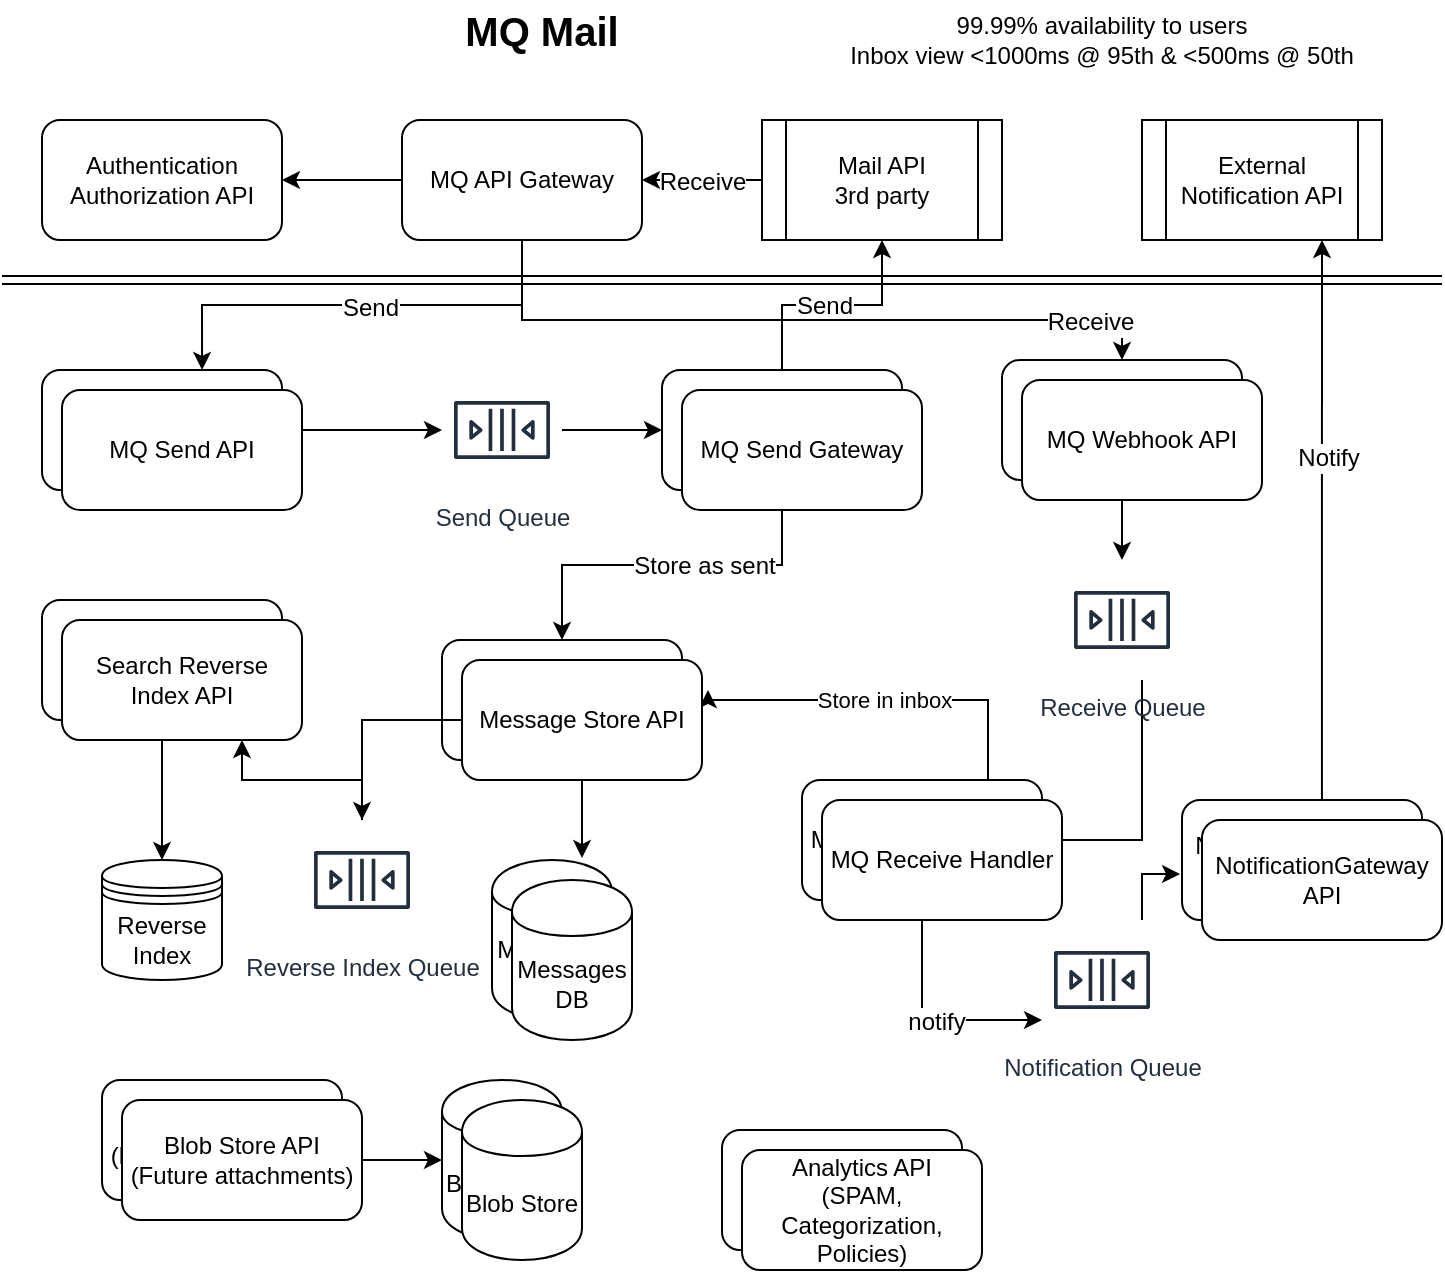 <mxfile version="12.9.5" type="github" pages="4">
  <diagram id="yXM54rgLqPtb9FQqafVF" name="Architecture">
    <mxGraphModel dx="1005" dy="684" grid="1" gridSize="10" guides="1" tooltips="1" connect="1" arrows="1" fold="1" page="1" pageScale="1" pageWidth="850" pageHeight="1100" math="0" shadow="0">
      <root>
        <mxCell id="0" />
        <mxCell id="1" parent="0" />
        <mxCell id="nOzcpYEFuAjv04r3SC6l-1" value="&lt;font style=&quot;font-size: 20px&quot;&gt;&lt;b&gt;MQ Mail&lt;/b&gt;&lt;/font&gt;" style="text;html=1;strokeColor=none;fillColor=none;align=center;verticalAlign=middle;whiteSpace=wrap;rounded=0;" parent="1" vertex="1">
          <mxGeometry x="240" y="20" width="140" height="30" as="geometry" />
        </mxCell>
        <mxCell id="nOzcpYEFuAjv04r3SC6l-2" value="99.99% availability to users&lt;br&gt;Inbox view &amp;lt;1000ms @ 95th &amp;amp; &amp;lt;500ms @ 50th&lt;br&gt;" style="text;html=1;strokeColor=none;fillColor=none;align=center;verticalAlign=middle;whiteSpace=wrap;rounded=0;" parent="1" vertex="1">
          <mxGeometry x="440" y="30" width="300" height="20" as="geometry" />
        </mxCell>
        <mxCell id="nOzcpYEFuAjv04r3SC6l-8" style="edgeStyle=orthogonalEdgeStyle;rounded=0;orthogonalLoop=1;jettySize=auto;html=1;" parent="1" source="nOzcpYEFuAjv04r3SC6l-4" target="nOzcpYEFuAjv04r3SC6l-7" edge="1">
          <mxGeometry relative="1" as="geometry" />
        </mxCell>
        <mxCell id="nOzcpYEFuAjv04r3SC6l-4" value="MQ Send API" style="rounded=1;whiteSpace=wrap;html=1;" parent="1" vertex="1">
          <mxGeometry x="60" y="205" width="120" height="60" as="geometry" />
        </mxCell>
        <mxCell id="7yV_heJMqzwlbNoD4j5j-35" style="edgeStyle=orthogonalEdgeStyle;rounded=0;orthogonalLoop=1;jettySize=auto;html=1;entryX=1;entryY=0.5;entryDx=0;entryDy=0;" parent="1" source="nOzcpYEFuAjv04r3SC6l-5" target="7yV_heJMqzwlbNoD4j5j-1" edge="1">
          <mxGeometry relative="1" as="geometry" />
        </mxCell>
        <mxCell id="7yV_heJMqzwlbNoD4j5j-37" value="Receive" style="text;html=1;align=center;verticalAlign=middle;resizable=0;points=[];labelBackgroundColor=#ffffff;" parent="7yV_heJMqzwlbNoD4j5j-35" vertex="1" connectable="0">
          <mxGeometry y="1" relative="1" as="geometry">
            <mxPoint as="offset" />
          </mxGeometry>
        </mxCell>
        <mxCell id="nOzcpYEFuAjv04r3SC6l-5" value="&lt;div&gt;Mail API&lt;/div&gt;&lt;div&gt;3rd party&lt;br&gt;&lt;/div&gt;" style="shape=process;whiteSpace=wrap;html=1;backgroundOutline=1;" parent="1" vertex="1">
          <mxGeometry x="420" y="80" width="120" height="60" as="geometry" />
        </mxCell>
        <mxCell id="nOzcpYEFuAjv04r3SC6l-12" style="edgeStyle=orthogonalEdgeStyle;rounded=0;orthogonalLoop=1;jettySize=auto;html=1;entryX=0;entryY=0.5;entryDx=0;entryDy=0;" parent="1" source="nOzcpYEFuAjv04r3SC6l-7" target="nOzcpYEFuAjv04r3SC6l-9" edge="1">
          <mxGeometry relative="1" as="geometry" />
        </mxCell>
        <mxCell id="nOzcpYEFuAjv04r3SC6l-7" value="Send Queue" style="outlineConnect=0;fontColor=#232F3E;gradientColor=none;strokeColor=#232F3E;fillColor=#ffffff;dashed=0;verticalLabelPosition=bottom;verticalAlign=top;align=center;html=1;fontSize=12;fontStyle=0;aspect=fixed;shape=mxgraph.aws4.resourceIcon;resIcon=mxgraph.aws4.queue;" parent="1" vertex="1">
          <mxGeometry x="260" y="205" width="60" height="60" as="geometry" />
        </mxCell>
        <mxCell id="nOzcpYEFuAjv04r3SC6l-17" style="edgeStyle=orthogonalEdgeStyle;rounded=0;orthogonalLoop=1;jettySize=auto;html=1;entryX=0.5;entryY=0;entryDx=0;entryDy=0;" parent="1" source="nOzcpYEFuAjv04r3SC6l-9" target="nOzcpYEFuAjv04r3SC6l-16" edge="1">
          <mxGeometry relative="1" as="geometry" />
        </mxCell>
        <mxCell id="nOzcpYEFuAjv04r3SC6l-25" value="Store as sent" style="text;html=1;align=center;verticalAlign=middle;resizable=0;points=[];labelBackgroundColor=#ffffff;" parent="nOzcpYEFuAjv04r3SC6l-17" vertex="1" connectable="0">
          <mxGeometry x="-0.167" relative="1" as="geometry">
            <mxPoint as="offset" />
          </mxGeometry>
        </mxCell>
        <mxCell id="nOzcpYEFuAjv04r3SC6l-20" style="edgeStyle=orthogonalEdgeStyle;rounded=0;orthogonalLoop=1;jettySize=auto;html=1;" parent="1" source="nOzcpYEFuAjv04r3SC6l-9" target="nOzcpYEFuAjv04r3SC6l-5" edge="1">
          <mxGeometry relative="1" as="geometry" />
        </mxCell>
        <mxCell id="nOzcpYEFuAjv04r3SC6l-21" value="Send" style="text;html=1;align=center;verticalAlign=middle;resizable=0;points=[];labelBackgroundColor=#ffffff;" parent="nOzcpYEFuAjv04r3SC6l-20" vertex="1" connectable="0">
          <mxGeometry x="-0.067" relative="1" as="geometry">
            <mxPoint as="offset" />
          </mxGeometry>
        </mxCell>
        <mxCell id="nOzcpYEFuAjv04r3SC6l-9" value="MQ Send Gateway" style="rounded=1;whiteSpace=wrap;html=1;" parent="1" vertex="1">
          <mxGeometry x="370" y="205" width="120" height="60" as="geometry" />
        </mxCell>
        <mxCell id="nOzcpYEFuAjv04r3SC6l-24" style="edgeStyle=orthogonalEdgeStyle;rounded=0;orthogonalLoop=1;jettySize=auto;html=1;" parent="1" source="nOzcpYEFuAjv04r3SC6l-13" target="nOzcpYEFuAjv04r3SC6l-23" edge="1">
          <mxGeometry relative="1" as="geometry" />
        </mxCell>
        <mxCell id="nOzcpYEFuAjv04r3SC6l-13" value="MQ Webhook API" style="rounded=1;whiteSpace=wrap;html=1;" parent="1" vertex="1">
          <mxGeometry x="540" y="200" width="120" height="60" as="geometry" />
        </mxCell>
        <mxCell id="nOzcpYEFuAjv04r3SC6l-16" value="Message Store API" style="rounded=1;whiteSpace=wrap;html=1;" parent="1" vertex="1">
          <mxGeometry x="260" y="340" width="120" height="60" as="geometry" />
        </mxCell>
        <mxCell id="nOzcpYEFuAjv04r3SC6l-36" style="edgeStyle=orthogonalEdgeStyle;rounded=0;orthogonalLoop=1;jettySize=auto;html=1;entryX=0.75;entryY=1;entryDx=0;entryDy=0;exitX=0.583;exitY=0;exitDx=0;exitDy=0;exitPerimeter=0;" parent="1" source="nOzcpYEFuAjv04r3SC6l-18" target="7yV_heJMqzwlbNoD4j5j-21" edge="1">
          <mxGeometry relative="1" as="geometry">
            <mxPoint x="70" y="410" as="targetPoint" />
            <Array as="points" />
          </mxGeometry>
        </mxCell>
        <mxCell id="nOzcpYEFuAjv04r3SC6l-37" value="Notify" style="text;html=1;align=center;verticalAlign=middle;resizable=0;points=[];labelBackgroundColor=#ffffff;" parent="nOzcpYEFuAjv04r3SC6l-36" vertex="1" connectable="0">
          <mxGeometry x="0.221" y="-3" relative="1" as="geometry">
            <mxPoint as="offset" />
          </mxGeometry>
        </mxCell>
        <mxCell id="nOzcpYEFuAjv04r3SC6l-18" value="NotificationGateway API" style="rounded=1;whiteSpace=wrap;html=1;" parent="1" vertex="1">
          <mxGeometry x="630" y="420" width="120" height="60" as="geometry" />
        </mxCell>
        <mxCell id="7yV_heJMqzwlbNoD4j5j-9" style="edgeStyle=orthogonalEdgeStyle;rounded=0;orthogonalLoop=1;jettySize=auto;html=1;entryX=1;entryY=0.5;entryDx=0;entryDy=0;" parent="1" source="nOzcpYEFuAjv04r3SC6l-23" target="nOzcpYEFuAjv04r3SC6l-28" edge="1">
          <mxGeometry relative="1" as="geometry">
            <Array as="points">
              <mxPoint x="610" y="440" />
            </Array>
          </mxGeometry>
        </mxCell>
        <mxCell id="nOzcpYEFuAjv04r3SC6l-23" value="Receive Queue" style="outlineConnect=0;fontColor=#232F3E;gradientColor=none;strokeColor=#232F3E;fillColor=#ffffff;dashed=0;verticalLabelPosition=bottom;verticalAlign=top;align=center;html=1;fontSize=12;fontStyle=0;aspect=fixed;shape=mxgraph.aws4.resourceIcon;resIcon=mxgraph.aws4.queue;" parent="1" vertex="1">
          <mxGeometry x="570" y="300" width="60" height="60" as="geometry" />
        </mxCell>
        <mxCell id="nOzcpYEFuAjv04r3SC6l-26" value="&lt;div&gt;Messages&lt;/div&gt;&lt;div&gt;DB&lt;br&gt;&lt;/div&gt;" style="shape=cylinder;whiteSpace=wrap;html=1;boundedLbl=1;backgroundOutline=1;" parent="1" vertex="1">
          <mxGeometry x="285" y="450" width="60" height="80" as="geometry" />
        </mxCell>
        <mxCell id="nOzcpYEFuAjv04r3SC6l-30" value="Store in inbox" style="edgeStyle=orthogonalEdgeStyle;rounded=0;orthogonalLoop=1;jettySize=auto;html=1;entryX=1;entryY=0.25;entryDx=0;entryDy=0;" parent="1" edge="1">
          <mxGeometry relative="1" as="geometry">
            <Array as="points">
              <mxPoint x="533" y="370" />
              <mxPoint x="393" y="370" />
            </Array>
            <mxPoint x="533" y="410" as="sourcePoint" />
            <mxPoint x="393" y="365" as="targetPoint" />
          </mxGeometry>
        </mxCell>
        <mxCell id="7yV_heJMqzwlbNoD4j5j-12" style="edgeStyle=orthogonalEdgeStyle;rounded=0;orthogonalLoop=1;jettySize=auto;html=1;" parent="1" source="nOzcpYEFuAjv04r3SC6l-28" target="nOzcpYEFuAjv04r3SC6l-32" edge="1">
          <mxGeometry relative="1" as="geometry">
            <mxPoint x="510" y="530" as="targetPoint" />
            <Array as="points">
              <mxPoint x="500" y="530" />
            </Array>
          </mxGeometry>
        </mxCell>
        <mxCell id="7yV_heJMqzwlbNoD4j5j-13" value="notify" style="text;html=1;align=center;verticalAlign=middle;resizable=0;points=[];labelBackgroundColor=#ffffff;" parent="7yV_heJMqzwlbNoD4j5j-12" vertex="1" connectable="0">
          <mxGeometry x="0.12" y="-1" relative="1" as="geometry">
            <mxPoint as="offset" />
          </mxGeometry>
        </mxCell>
        <mxCell id="nOzcpYEFuAjv04r3SC6l-28" value="MQ Receive Handler" style="rounded=1;whiteSpace=wrap;html=1;" parent="1" vertex="1">
          <mxGeometry x="440" y="410" width="120" height="60" as="geometry" />
        </mxCell>
        <mxCell id="7yV_heJMqzwlbNoD4j5j-26" style="edgeStyle=orthogonalEdgeStyle;rounded=0;orthogonalLoop=1;jettySize=auto;html=1;entryX=-0.008;entryY=0.617;entryDx=0;entryDy=0;entryPerimeter=0;" parent="1" source="nOzcpYEFuAjv04r3SC6l-32" target="nOzcpYEFuAjv04r3SC6l-18" edge="1">
          <mxGeometry relative="1" as="geometry">
            <Array as="points">
              <mxPoint x="610" y="457" />
            </Array>
          </mxGeometry>
        </mxCell>
        <mxCell id="nOzcpYEFuAjv04r3SC6l-32" value="Notification Queue" style="outlineConnect=0;fontColor=#232F3E;gradientColor=none;strokeColor=#232F3E;fillColor=#ffffff;dashed=0;verticalLabelPosition=bottom;verticalAlign=top;align=center;html=1;fontSize=12;fontStyle=0;aspect=fixed;shape=mxgraph.aws4.resourceIcon;resIcon=mxgraph.aws4.queue;" parent="1" vertex="1">
          <mxGeometry x="560" y="480" width="60" height="60" as="geometry" />
        </mxCell>
        <mxCell id="7yV_heJMqzwlbNoD4j5j-5" style="edgeStyle=orthogonalEdgeStyle;rounded=0;orthogonalLoop=1;jettySize=auto;html=1;entryX=1;entryY=0.5;entryDx=0;entryDy=0;" parent="1" source="7yV_heJMqzwlbNoD4j5j-1" target="7yV_heJMqzwlbNoD4j5j-4" edge="1">
          <mxGeometry relative="1" as="geometry" />
        </mxCell>
        <mxCell id="7yV_heJMqzwlbNoD4j5j-6" style="edgeStyle=orthogonalEdgeStyle;rounded=0;orthogonalLoop=1;jettySize=auto;html=1;entryX=0.667;entryY=0;entryDx=0;entryDy=0;entryPerimeter=0;exitX=0.5;exitY=1;exitDx=0;exitDy=0;" parent="1" source="7yV_heJMqzwlbNoD4j5j-1" target="nOzcpYEFuAjv04r3SC6l-4" edge="1">
          <mxGeometry relative="1" as="geometry" />
        </mxCell>
        <mxCell id="7yV_heJMqzwlbNoD4j5j-7" value="Send" style="text;html=1;align=center;verticalAlign=middle;resizable=0;points=[];labelBackgroundColor=#ffffff;" parent="7yV_heJMqzwlbNoD4j5j-6" vertex="1" connectable="0">
          <mxGeometry x="-0.033" y="1" relative="1" as="geometry">
            <mxPoint as="offset" />
          </mxGeometry>
        </mxCell>
        <mxCell id="7yV_heJMqzwlbNoD4j5j-38" style="edgeStyle=orthogonalEdgeStyle;rounded=0;orthogonalLoop=1;jettySize=auto;html=1;entryX=0.5;entryY=0;entryDx=0;entryDy=0;" parent="1" source="7yV_heJMqzwlbNoD4j5j-1" target="nOzcpYEFuAjv04r3SC6l-13" edge="1">
          <mxGeometry relative="1" as="geometry">
            <Array as="points">
              <mxPoint x="300" y="180" />
              <mxPoint x="600" y="180" />
            </Array>
          </mxGeometry>
        </mxCell>
        <mxCell id="7yV_heJMqzwlbNoD4j5j-39" value="Receive" style="text;html=1;align=center;verticalAlign=middle;resizable=0;points=[];labelBackgroundColor=#ffffff;" parent="7yV_heJMqzwlbNoD4j5j-38" vertex="1" connectable="0">
          <mxGeometry x="0.8" y="-1" relative="1" as="geometry">
            <mxPoint as="offset" />
          </mxGeometry>
        </mxCell>
        <mxCell id="7yV_heJMqzwlbNoD4j5j-1" value="MQ API Gateway" style="rounded=1;whiteSpace=wrap;html=1;" parent="1" vertex="1">
          <mxGeometry x="240" y="80" width="120" height="60" as="geometry" />
        </mxCell>
        <mxCell id="7yV_heJMqzwlbNoD4j5j-3" value="" style="shape=link;html=1;" parent="1" edge="1">
          <mxGeometry width="50" height="50" relative="1" as="geometry">
            <mxPoint x="40" y="160" as="sourcePoint" />
            <mxPoint x="760" y="160" as="targetPoint" />
          </mxGeometry>
        </mxCell>
        <mxCell id="7yV_heJMqzwlbNoD4j5j-4" value="&lt;div&gt;Authentication&lt;/div&gt;&lt;div&gt;Authorization API&lt;br&gt;&lt;/div&gt;" style="rounded=1;whiteSpace=wrap;html=1;" parent="1" vertex="1">
          <mxGeometry x="60" y="80" width="120" height="60" as="geometry" />
        </mxCell>
        <mxCell id="7yV_heJMqzwlbNoD4j5j-14" value="MQ Send API" style="rounded=1;whiteSpace=wrap;html=1;" parent="1" vertex="1">
          <mxGeometry x="70" y="215" width="120" height="60" as="geometry" />
        </mxCell>
        <mxCell id="7yV_heJMqzwlbNoD4j5j-15" value="MQ Send Gateway" style="rounded=1;whiteSpace=wrap;html=1;" parent="1" vertex="1">
          <mxGeometry x="380" y="215" width="120" height="60" as="geometry" />
        </mxCell>
        <mxCell id="7yV_heJMqzwlbNoD4j5j-16" value="MQ Webhook API" style="rounded=1;whiteSpace=wrap;html=1;" parent="1" vertex="1">
          <mxGeometry x="550" y="210" width="120" height="60" as="geometry" />
        </mxCell>
        <mxCell id="7yV_heJMqzwlbNoD4j5j-27" style="edgeStyle=orthogonalEdgeStyle;rounded=0;orthogonalLoop=1;jettySize=auto;html=1;entryX=0.75;entryY=-0.012;entryDx=0;entryDy=0;entryPerimeter=0;" parent="1" source="7yV_heJMqzwlbNoD4j5j-17" target="nOzcpYEFuAjv04r3SC6l-26" edge="1">
          <mxGeometry relative="1" as="geometry" />
        </mxCell>
        <mxCell id="7yV_heJMqzwlbNoD4j5j-32" style="edgeStyle=orthogonalEdgeStyle;rounded=0;orthogonalLoop=1;jettySize=auto;html=1;" parent="1" source="7yV_heJMqzwlbNoD4j5j-17" target="7yV_heJMqzwlbNoD4j5j-30" edge="1">
          <mxGeometry relative="1" as="geometry" />
        </mxCell>
        <mxCell id="7yV_heJMqzwlbNoD4j5j-17" value="Message Store API" style="rounded=1;whiteSpace=wrap;html=1;" parent="1" vertex="1">
          <mxGeometry x="270" y="350" width="120" height="60" as="geometry" />
        </mxCell>
        <mxCell id="7yV_heJMqzwlbNoD4j5j-18" value="MQ Receive Handler" style="rounded=1;whiteSpace=wrap;html=1;" parent="1" vertex="1">
          <mxGeometry x="450" y="420" width="120" height="60" as="geometry" />
        </mxCell>
        <mxCell id="7yV_heJMqzwlbNoD4j5j-19" value="NotificationGateway API" style="rounded=1;whiteSpace=wrap;html=1;" parent="1" vertex="1">
          <mxGeometry x="640" y="430" width="120" height="60" as="geometry" />
        </mxCell>
        <mxCell id="7yV_heJMqzwlbNoD4j5j-20" value="&lt;div&gt;Messages&lt;/div&gt;&lt;div&gt;DB&lt;br&gt;&lt;/div&gt;" style="shape=cylinder;whiteSpace=wrap;html=1;boundedLbl=1;backgroundOutline=1;" parent="1" vertex="1">
          <mxGeometry x="295" y="460" width="60" height="80" as="geometry" />
        </mxCell>
        <mxCell id="7yV_heJMqzwlbNoD4j5j-21" value="External Notification API" style="shape=process;whiteSpace=wrap;html=1;backgroundOutline=1;" parent="1" vertex="1">
          <mxGeometry x="610" y="80" width="120" height="60" as="geometry" />
        </mxCell>
        <mxCell id="7yV_heJMqzwlbNoD4j5j-29" style="edgeStyle=orthogonalEdgeStyle;rounded=0;orthogonalLoop=1;jettySize=auto;html=1;entryX=0.5;entryY=0;entryDx=0;entryDy=0;" parent="1" source="7yV_heJMqzwlbNoD4j5j-25" target="7yV_heJMqzwlbNoD4j5j-28" edge="1">
          <mxGeometry relative="1" as="geometry" />
        </mxCell>
        <mxCell id="7yV_heJMqzwlbNoD4j5j-25" value="Message Reverse Index API" style="rounded=1;whiteSpace=wrap;html=1;" parent="1" vertex="1">
          <mxGeometry x="60" y="320" width="120" height="60" as="geometry" />
        </mxCell>
        <mxCell id="7yV_heJMqzwlbNoD4j5j-28" value="Reverse Index" style="shape=datastore;whiteSpace=wrap;html=1;" parent="1" vertex="1">
          <mxGeometry x="90" y="450" width="60" height="60" as="geometry" />
        </mxCell>
        <mxCell id="7yV_heJMqzwlbNoD4j5j-34" style="edgeStyle=orthogonalEdgeStyle;rounded=0;orthogonalLoop=1;jettySize=auto;html=1;entryX=0.75;entryY=1;entryDx=0;entryDy=0;" parent="1" source="7yV_heJMqzwlbNoD4j5j-30" target="7yV_heJMqzwlbNoD4j5j-33" edge="1">
          <mxGeometry relative="1" as="geometry" />
        </mxCell>
        <mxCell id="7yV_heJMqzwlbNoD4j5j-30" value="Reverse Index Queue" style="outlineConnect=0;fontColor=#232F3E;gradientColor=none;strokeColor=#232F3E;fillColor=#ffffff;dashed=0;verticalLabelPosition=bottom;verticalAlign=top;align=center;html=1;fontSize=12;fontStyle=0;aspect=fixed;shape=mxgraph.aws4.resourceIcon;resIcon=mxgraph.aws4.queue;" parent="1" vertex="1">
          <mxGeometry x="190" y="430" width="60" height="60" as="geometry" />
        </mxCell>
        <mxCell id="7yV_heJMqzwlbNoD4j5j-33" value="Search Reverse Index API" style="rounded=1;whiteSpace=wrap;html=1;" parent="1" vertex="1">
          <mxGeometry x="70" y="330" width="120" height="60" as="geometry" />
        </mxCell>
        <mxCell id="eLAOrMO5jHREG8Rj_97V-1" value="Blob Store API&lt;br&gt;(Future attachments)" style="rounded=1;whiteSpace=wrap;html=1;" parent="1" vertex="1">
          <mxGeometry x="90" y="560" width="120" height="60" as="geometry" />
        </mxCell>
        <mxCell id="eLAOrMO5jHREG8Rj_97V-2" value="Blob Store" style="shape=cylinder;whiteSpace=wrap;html=1;boundedLbl=1;backgroundOutline=1;" parent="1" vertex="1">
          <mxGeometry x="260" y="560" width="60" height="80" as="geometry" />
        </mxCell>
        <mxCell id="eLAOrMO5jHREG8Rj_97V-5" style="edgeStyle=orthogonalEdgeStyle;rounded=0;orthogonalLoop=1;jettySize=auto;html=1;" parent="1" source="eLAOrMO5jHREG8Rj_97V-3" target="eLAOrMO5jHREG8Rj_97V-2" edge="1">
          <mxGeometry relative="1" as="geometry" />
        </mxCell>
        <mxCell id="eLAOrMO5jHREG8Rj_97V-3" value="Blob Store API&lt;br&gt;(Future attachments)" style="rounded=1;whiteSpace=wrap;html=1;" parent="1" vertex="1">
          <mxGeometry x="100" y="570" width="120" height="60" as="geometry" />
        </mxCell>
        <mxCell id="eLAOrMO5jHREG8Rj_97V-4" value="Blob Store" style="shape=cylinder;whiteSpace=wrap;html=1;boundedLbl=1;backgroundOutline=1;" parent="1" vertex="1">
          <mxGeometry x="270" y="570" width="60" height="80" as="geometry" />
        </mxCell>
        <mxCell id="-ssAbCqZ2ElizhabSbdL-2" value="&lt;div&gt;Analytics API&lt;/div&gt;&lt;div&gt;(Future enhancements)&lt;br&gt;&lt;/div&gt;" style="rounded=1;whiteSpace=wrap;html=1;" parent="1" vertex="1">
          <mxGeometry x="400" y="585" width="120" height="60" as="geometry" />
        </mxCell>
        <mxCell id="-ssAbCqZ2ElizhabSbdL-3" value="&lt;div&gt;Analytics API&lt;/div&gt;&lt;div&gt;(SPAM, Categorization, Policies)&lt;br&gt;&lt;/div&gt;" style="rounded=1;whiteSpace=wrap;html=1;" parent="1" vertex="1">
          <mxGeometry x="410" y="595" width="120" height="60" as="geometry" />
        </mxCell>
      </root>
    </mxGraphModel>
  </diagram>
  <diagram id="gKucidJfPwkW_zegjTYC" name="Database">
    <mxGraphModel dx="1005" dy="684" grid="1" gridSize="10" guides="1" tooltips="1" connect="1" arrows="1" fold="1" page="1" pageScale="1" pageWidth="850" pageHeight="1100" math="0" shadow="0">
      <root>
        <mxCell id="OkEBHj06dpLLMknfeyw1-0" />
        <mxCell id="OkEBHj06dpLLMknfeyw1-1" parent="OkEBHj06dpLLMknfeyw1-0" />
        <mxCell id="xOxyOyOnQ2RIrZKTn9IS-0" value="&lt;h1&gt;Users&lt;br&gt;&lt;/h1&gt;&lt;p&gt;- id (PK)&lt;br&gt;- email&lt;br&gt;- password&lt;br&gt;- created_time&lt;br&gt;- updated_time&lt;br&gt;&lt;/p&gt;" style="text;html=1;strokeColor=none;fillColor=none;spacing=5;spacingTop=-20;whiteSpace=wrap;overflow=hidden;rounded=0;" parent="OkEBHj06dpLLMknfeyw1-1" vertex="1">
          <mxGeometry x="90" y="60" width="190" height="120" as="geometry" />
        </mxCell>
        <mxCell id="xOxyOyOnQ2RIrZKTn9IS-1" value="&lt;div align=&quot;left&quot;&gt;Assuming password is encrypted with strong encryption with salt&lt;/div&gt;" style="shape=note;strokeWidth=2;fontSize=14;size=20;whiteSpace=wrap;html=1;fillColor=#fff2cc;strokeColor=#d6b656;fontColor=#666600;align=left;" parent="OkEBHj06dpLLMknfeyw1-1" vertex="1">
          <mxGeometry x="270" y="80" width="180" height="80" as="geometry" />
        </mxCell>
        <mxCell id="xOxyOyOnQ2RIrZKTn9IS-2" value="&lt;h1&gt;Emails&lt;br&gt;&lt;/h1&gt;&lt;p&gt;- id (PK)&lt;br&gt;- external_id (Unique)&lt;br&gt;- user_id&lt;br&gt;- flags (READ|DRAFT|SENT|DELETED, etc)&lt;br&gt;- to&lt;br&gt;- from&lt;br&gt;- subject&lt;br&gt;- message&lt;br&gt;- created_time&lt;br&gt;- updated_time&lt;br&gt;&lt;/p&gt;" style="text;html=1;strokeColor=none;fillColor=none;spacing=5;spacingTop=-20;whiteSpace=wrap;overflow=hidden;rounded=0;" parent="OkEBHj06dpLLMknfeyw1-1" vertex="1">
          <mxGeometry x="90" y="210" width="260" height="220" as="geometry" />
        </mxCell>
        <mxCell id="xOxyOyOnQ2RIrZKTn9IS-3" value="&lt;div align=&quot;left&quot;&gt;The external_id would use 3rd party identifier for eliminating duplicate messages and flags would provide state management and efficient query access&lt;br&gt;We may also create signature of message to identify duplicate/similar messages.&lt;br&gt;&lt;/div&gt;" style="shape=note;strokeWidth=2;fontSize=14;size=20;whiteSpace=wrap;html=1;fillColor=#fff2cc;strokeColor=#d6b656;fontColor=#666600;align=left;" parent="OkEBHj06dpLLMknfeyw1-1" vertex="1">
          <mxGeometry x="360" y="210" width="290" height="140" as="geometry" />
        </mxCell>
        <mxCell id="8OVAut1-e0P_HhH9-YBp-0" value="&lt;h1&gt;Attachments&lt;br&gt;&lt;/h1&gt;&lt;p&gt;- id (PK)&lt;br&gt;- email_id&lt;br&gt;- content_type&lt;br&gt;- content_length&lt;br&gt;- blob&lt;br&gt;- created_time&lt;br&gt;- updated_time&lt;br&gt;&lt;/p&gt;" style="text;html=1;strokeColor=none;fillColor=none;spacing=5;spacingTop=-20;whiteSpace=wrap;overflow=hidden;rounded=0;" parent="OkEBHj06dpLLMknfeyw1-1" vertex="1">
          <mxGeometry x="90" y="420" width="260" height="170" as="geometry" />
        </mxCell>
        <mxCell id="8OVAut1-e0P_HhH9-YBp-1" value="Attachments would have one-to-many relationships with emails" style="shape=note;strokeWidth=2;fontSize=14;size=20;whiteSpace=wrap;html=1;fillColor=#fff2cc;strokeColor=#d6b656;fontColor=#666600;align=left;" parent="OkEBHj06dpLLMknfeyw1-1" vertex="1">
          <mxGeometry x="360" y="430" width="180" height="80" as="geometry" />
        </mxCell>
        <mxCell id="8OVAut1-e0P_HhH9-YBp-2" value="&lt;h1&gt;Database Scalability&lt;br&gt;&lt;/h1&gt;&lt;p&gt;- sharding by user_id&lt;br&gt;- read replicas for quick inbox access&lt;br&gt;&lt;br&gt;&lt;/p&gt;" style="text;html=1;strokeColor=none;fillColor=none;spacing=5;spacingTop=-20;whiteSpace=wrap;overflow=hidden;rounded=0;" parent="OkEBHj06dpLLMknfeyw1-1" vertex="1">
          <mxGeometry x="80" y="590" width="260" height="90" as="geometry" />
        </mxCell>
        <mxCell id="8OVAut1-e0P_HhH9-YBp-3" value="&lt;h1&gt;Search&lt;br&gt;&lt;/h1&gt;&lt;p&gt;- Search would use reverse index APIs for scalability&lt;br&gt;&lt;br&gt;&lt;/p&gt;" style="text;html=1;strokeColor=none;fillColor=none;spacing=5;spacingTop=-20;whiteSpace=wrap;overflow=hidden;rounded=0;" parent="OkEBHj06dpLLMknfeyw1-1" vertex="1">
          <mxGeometry x="400" y="590" width="260" height="90" as="geometry" />
        </mxCell>
      </root>
    </mxGraphModel>
  </diagram>
  <diagram id="zrMSfRwTqs7Us2sOPMro" name="API">
    <mxGraphModel dx="1005" dy="684" grid="1" gridSize="10" guides="1" tooltips="1" connect="1" arrows="1" fold="1" page="1" pageScale="1" pageWidth="850" pageHeight="1100" math="0" shadow="0">
      <root>
        <mxCell id="I3gKFV07H3BZrqv17RV0-0" />
        <mxCell id="I3gKFV07H3BZrqv17RV0-1" parent="I3gKFV07H3BZrqv17RV0-0" />
        <mxCell id="tg-wiOb_eR5SrmGJfxJq-0" value="&lt;h1&gt;User Management API&lt;br&gt;&lt;/h1&gt;&lt;p&gt;- Create user: POST /users&lt;br&gt;- Edit user: PUT /users/{id}&lt;br&gt;- Delete user: DELETE /users/{id}&lt;br&gt;- Password change/suspend/etc&lt;br&gt;&lt;/p&gt;" style="text;html=1;strokeColor=none;fillColor=none;spacing=5;spacingTop=-20;whiteSpace=wrap;overflow=hidden;rounded=0;" parent="I3gKFV07H3BZrqv17RV0-1" vertex="1">
          <mxGeometry x="80" y="60" width="270" height="120" as="geometry" />
        </mxCell>
        <mxCell id="tg-wiOb_eR5SrmGJfxJq-1" value="&lt;h1&gt;Authentication API&lt;br&gt;&lt;/h1&gt;&lt;p&gt;- Login: POST /login&lt;br&gt;- Logout: DELETE /login&lt;br&gt;&lt;br&gt;&lt;/p&gt;" style="text;html=1;strokeColor=none;fillColor=none;spacing=5;spacingTop=-20;whiteSpace=wrap;overflow=hidden;rounded=0;" parent="I3gKFV07H3BZrqv17RV0-1" vertex="1">
          <mxGeometry x="400" y="60" width="270" height="90" as="geometry" />
        </mxCell>
        <mxCell id="tg-wiOb_eR5SrmGJfxJq-2" value="&lt;h1&gt;Messages API&lt;br&gt;&lt;/h1&gt;&lt;p&gt;- Send Message: POST /messages&lt;br&gt;- Read Messages (inbox): GET /messages&lt;br&gt;&amp;nbsp;&amp;nbsp; (It may take other params for filtering such as flag, search, from, etc)&lt;br&gt;&amp;nbsp;- Head API to check for new emails: HEAD /messages&lt;br&gt;- Delete Message: DELETE /messages/{id}&lt;br&gt;- Mark message as read: PUT /messages/{id}/READ&lt;br&gt;- Attachments: GET /messages/{id}/attachments&lt;br&gt;(Note for scalability, attachments will have separate API)&lt;br&gt;&lt;/p&gt;" style="text;html=1;strokeColor=none;fillColor=none;spacing=5;spacingTop=-20;whiteSpace=wrap;overflow=hidden;rounded=0;" parent="I3gKFV07H3BZrqv17RV0-1" vertex="1">
          <mxGeometry x="80" y="190" width="270" height="240" as="geometry" />
        </mxCell>
        <mxCell id="tg-wiOb_eR5SrmGJfxJq-3" value="&lt;h1&gt;Authorization/Policy API&lt;br&gt;&lt;/h1&gt;&lt;p&gt;- Define roles/policies for usage (data size, bandwidth, max limit for send/receive)&lt;br&gt;&lt;/p&gt;" style="text;html=1;strokeColor=none;fillColor=none;spacing=5;spacingTop=-20;whiteSpace=wrap;overflow=hidden;rounded=0;" parent="I3gKFV07H3BZrqv17RV0-1" vertex="1">
          <mxGeometry x="400" y="160" width="290" height="90" as="geometry" />
        </mxCell>
        <mxCell id="9WeQNDf9ygO8wQ8GdExh-0" value="&lt;h1&gt;Notification API&lt;br&gt;&lt;/h1&gt;- This API would be used to send push notifications or alerts when users receive new messages (based on notification policies). It may use 3rd party to send notifications such as Apple, Google APIs.&lt;br&gt;- It may also use websockets events API to send alerts directly to web or mobile apps." style="text;html=1;strokeColor=none;fillColor=none;spacing=5;spacingTop=-20;whiteSpace=wrap;overflow=hidden;rounded=0;" parent="I3gKFV07H3BZrqv17RV0-1" vertex="1">
          <mxGeometry x="400" y="260" width="290" height="140" as="geometry" />
        </mxCell>
        <mxCell id="9WeQNDf9ygO8wQ8GdExh-1" value="&lt;h1&gt;API Gateway&lt;br&gt;&lt;/h1&gt;Note: All API access is provided through API Gateway, which enforces authentication/authorization policies. It may also use other services for enforcing usage, rate-limit policies." style="text;html=1;strokeColor=none;fillColor=none;spacing=5;spacingTop=-20;whiteSpace=wrap;overflow=hidden;rounded=0;" parent="I3gKFV07H3BZrqv17RV0-1" vertex="1">
          <mxGeometry x="80" y="440" width="290" height="140" as="geometry" />
        </mxCell>
        <mxCell id="9WeQNDf9ygO8wQ8GdExh-2" value="&lt;h1&gt;Logging/Monitoring API&lt;br&gt;&lt;/h1&gt;The logging API would log all access to the APIs and monitoring APIs would provide server status and API metrics to devops." style="text;html=1;strokeColor=none;fillColor=none;spacing=5;spacingTop=-20;whiteSpace=wrap;overflow=hidden;rounded=0;" parent="I3gKFV07H3BZrqv17RV0-1" vertex="1">
          <mxGeometry x="400" y="410" width="290" height="110" as="geometry" />
        </mxCell>
        <mxCell id="wLOlGSMPdQCEkjiFprPh-2" value="&lt;h1&gt;Websocket Events API&lt;br&gt;&lt;/h1&gt;A websocket based events API can be used to notify remote clients about changes to inbox or incoming emails." style="text;html=1;strokeColor=none;fillColor=none;spacing=5;spacingTop=-20;whiteSpace=wrap;overflow=hidden;rounded=0;" vertex="1" parent="I3gKFV07H3BZrqv17RV0-1">
          <mxGeometry x="80" y="590" width="290" height="140" as="geometry" />
        </mxCell>
        <mxCell id="Ba0_n0SvMyKG0fFf1jPT-0" value="&lt;h1&gt;Analysis API&lt;br&gt;&lt;/h1&gt;The analysis API would analyze emails and provide services such as categorization of emails, SPAM detection, usage/policy monitoring, block abusive users, etc." style="text;html=1;strokeColor=none;fillColor=none;spacing=5;spacingTop=-20;whiteSpace=wrap;overflow=hidden;rounded=0;" vertex="1" parent="I3gKFV07H3BZrqv17RV0-1">
          <mxGeometry x="400" y="520" width="290" height="110" as="geometry" />
        </mxCell>
        <mxCell id="1MB1FehCMPLY5IjkJ2ec-0" value="&lt;h1&gt;Search API&lt;br&gt;&lt;/h1&gt;The search API would use reverse index to extract, normalize keywords from message headers/contents and provide fast search for inbox." style="text;html=1;strokeColor=none;fillColor=none;spacing=5;spacingTop=-20;whiteSpace=wrap;overflow=hidden;rounded=0;" vertex="1" parent="I3gKFV07H3BZrqv17RV0-1">
          <mxGeometry x="400" y="660" width="290" height="110" as="geometry" />
        </mxCell>
      </root>
    </mxGraphModel>
  </diagram>
  <diagram id="s3EYPR4WtW38U2wsZd_R" name="Scalability">
    <mxGraphModel dx="1005" dy="684" grid="1" gridSize="10" guides="1" tooltips="1" connect="1" arrows="1" fold="1" page="1" pageScale="1" pageWidth="850" pageHeight="1100" math="0" shadow="0">
      <root>
        <mxCell id="Lu5CsDEoeB08HMDQ1AOj-0" />
        <mxCell id="Lu5CsDEoeB08HMDQ1AOj-1" parent="Lu5CsDEoeB08HMDQ1AOj-0" />
        <mxCell id="lBfXGgo61KRYqPoDg4UQ-0" value="&lt;h1&gt;Third party Limitations&lt;br&gt;&lt;/h1&gt;- As MQ uses 3rd party for sending/receiving messages, its scalability would be limited by scalability of 3rd party APIs." style="text;html=1;strokeColor=none;fillColor=none;spacing=5;spacingTop=-20;whiteSpace=wrap;overflow=hidden;rounded=0;" vertex="1" parent="Lu5CsDEoeB08HMDQ1AOj-1">
          <mxGeometry x="40" y="440" width="290" height="110" as="geometry" />
        </mxCell>
        <mxCell id="lTK9_PBSObScdsYT6k2n-0" value="&lt;h1&gt;Messaging Queues&lt;br&gt;&lt;/h1&gt;In order to scale APIs, build loosely coupled services and handle retries in case of failures, messaging queues are used to communicate between services. Modern messaging systems such as Kafka can scale up to millions of messages and provide reliable and performant access to handle high throughput." style="text;html=1;strokeColor=none;fillColor=none;spacing=5;spacingTop=-20;whiteSpace=wrap;overflow=hidden;rounded=0;" vertex="1" parent="Lu5CsDEoeB08HMDQ1AOj-1">
          <mxGeometry x="400" y="40" width="290" height="140" as="geometry" />
        </mxCell>
        <mxCell id="lTK9_PBSObScdsYT6k2n-1" value="&lt;h1&gt;SPAM&lt;br&gt;&lt;/h1&gt;The Analysis service would monitor emails signatures, originating headers and contents for SPAM detection. It may use Bayesian filtering, PKI, blockhole and other techniques to handle spam." style="text;html=1;strokeColor=none;fillColor=none;spacing=5;spacingTop=-20;whiteSpace=wrap;overflow=hidden;rounded=0;" vertex="1" parent="Lu5CsDEoeB08HMDQ1AOj-1">
          <mxGeometry x="400" y="200" width="290" height="120" as="geometry" />
        </mxCell>
        <mxCell id="lTK9_PBSObScdsYT6k2n-2" value="&lt;h1&gt;Mail API Scalability&lt;br&gt;&lt;/h1&gt;&lt;div&gt;- 500 M users&lt;/div&gt;&lt;div&gt;- 100 send mails per second&lt;/div&gt;&lt;div&gt;- 200 inbox requests per second&lt;br&gt;&lt;/div&gt;&lt;div&gt;- 500 header requests per second (for new emails)&lt;/div&gt;&lt;div&gt;- 100 search requests per second&lt;/div&gt;&lt;div&gt;- Data Size: &lt;br&gt;&amp;nbsp;&amp;nbsp;&amp;nbsp;&amp;nbsp; 1M per email&lt;br&gt;&amp;nbsp;&amp;nbsp;&amp;nbsp;&amp;nbsp; 1K - header request&lt;br&gt;&amp;nbsp;&amp;nbsp;&amp;nbsp;&amp;nbsp; Average Inbox Emails: 10000&lt;br&gt;&amp;nbsp;&amp;nbsp;&amp;nbsp;&amp;nbsp; Total Size: 10G&lt;br&gt;&amp;nbsp;- Outgoing (Send) Bandwidth: 100M per second&lt;br&gt;&amp;nbsp;- Inbox Bandwidth: 200M per second&lt;br&gt;&amp;nbsp;- Header bandwidth: 500K per second&lt;br&gt;&lt;br&gt;&lt;/div&gt;" style="text;html=1;strokeColor=none;fillColor=none;spacing=5;spacingTop=-20;whiteSpace=wrap;overflow=hidden;rounded=0;" vertex="1" parent="Lu5CsDEoeB08HMDQ1AOj-1">
          <mxGeometry x="40" y="40" width="290" height="260" as="geometry" />
        </mxCell>
        <mxCell id="lTK9_PBSObScdsYT6k2n-3" value="&lt;h1&gt;User API Scalability&lt;br&gt;&lt;/h1&gt;&lt;div&gt;- 500 M users&lt;/div&gt;&lt;div&gt;- 10 edit requests per second&lt;/div&gt;&lt;div&gt;- Data Size: 1K per user -&amp;gt; 500G&lt;br&gt;&lt;/div&gt;&amp;nbsp; " style="text;html=1;strokeColor=none;fillColor=none;spacing=5;spacingTop=-20;whiteSpace=wrap;overflow=hidden;rounded=0;" vertex="1" parent="Lu5CsDEoeB08HMDQ1AOj-1">
          <mxGeometry x="40" y="310" width="290" height="110" as="geometry" />
        </mxCell>
        <mxCell id="fnKDGS_qfVQM0wdevpP7-0" value="&lt;h1&gt;CC/BCC &amp;amp;Attachments&lt;br&gt;&lt;/h1&gt;- Assuming 3rd party supports multiple recipients, CC,BCC, it would be trivial to add that.&lt;br&gt;- Attachments require more changes to the design and separate API for scalability.&lt;br&gt;- Data Size: &lt;br&gt;&amp;nbsp; Average Attachments: 20M&lt;br&gt;&amp;nbsp; Total Size: Number of Users * Inbox Size * 20M&lt;br&gt;&amp;nbsp;&amp;nbsp;&amp;nbsp;&amp;nbsp;&amp;nbsp;&amp;nbsp;&amp;nbsp;&amp;nbsp;&amp;nbsp;&amp;nbsp;&amp;nbsp;&amp;nbsp;&amp;nbsp;&amp;nbsp;&amp;nbsp;&amp;nbsp;&amp;nbsp;&amp;nbsp; = 5 TB" style="text;html=1;strokeColor=none;fillColor=none;spacing=5;spacingTop=-20;whiteSpace=wrap;overflow=hidden;rounded=0;" vertex="1" parent="Lu5CsDEoeB08HMDQ1AOj-1">
          <mxGeometry x="400" y="340" width="290" height="180" as="geometry" />
        </mxCell>
      </root>
    </mxGraphModel>
  </diagram>
</mxfile>
